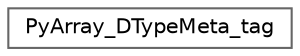 digraph "Graphical Class Hierarchy"
{
 // LATEX_PDF_SIZE
  bgcolor="transparent";
  edge [fontname=Helvetica,fontsize=10,labelfontname=Helvetica,labelfontsize=10];
  node [fontname=Helvetica,fontsize=10,shape=box,height=0.2,width=0.4];
  rankdir="LR";
  Node0 [id="Node000000",label="PyArray_DTypeMeta_tag",height=0.2,width=0.4,color="grey40", fillcolor="white", style="filled",URL="$d5/d71/structPyArray__DTypeMeta__tag.html",tooltip=" "];
}
